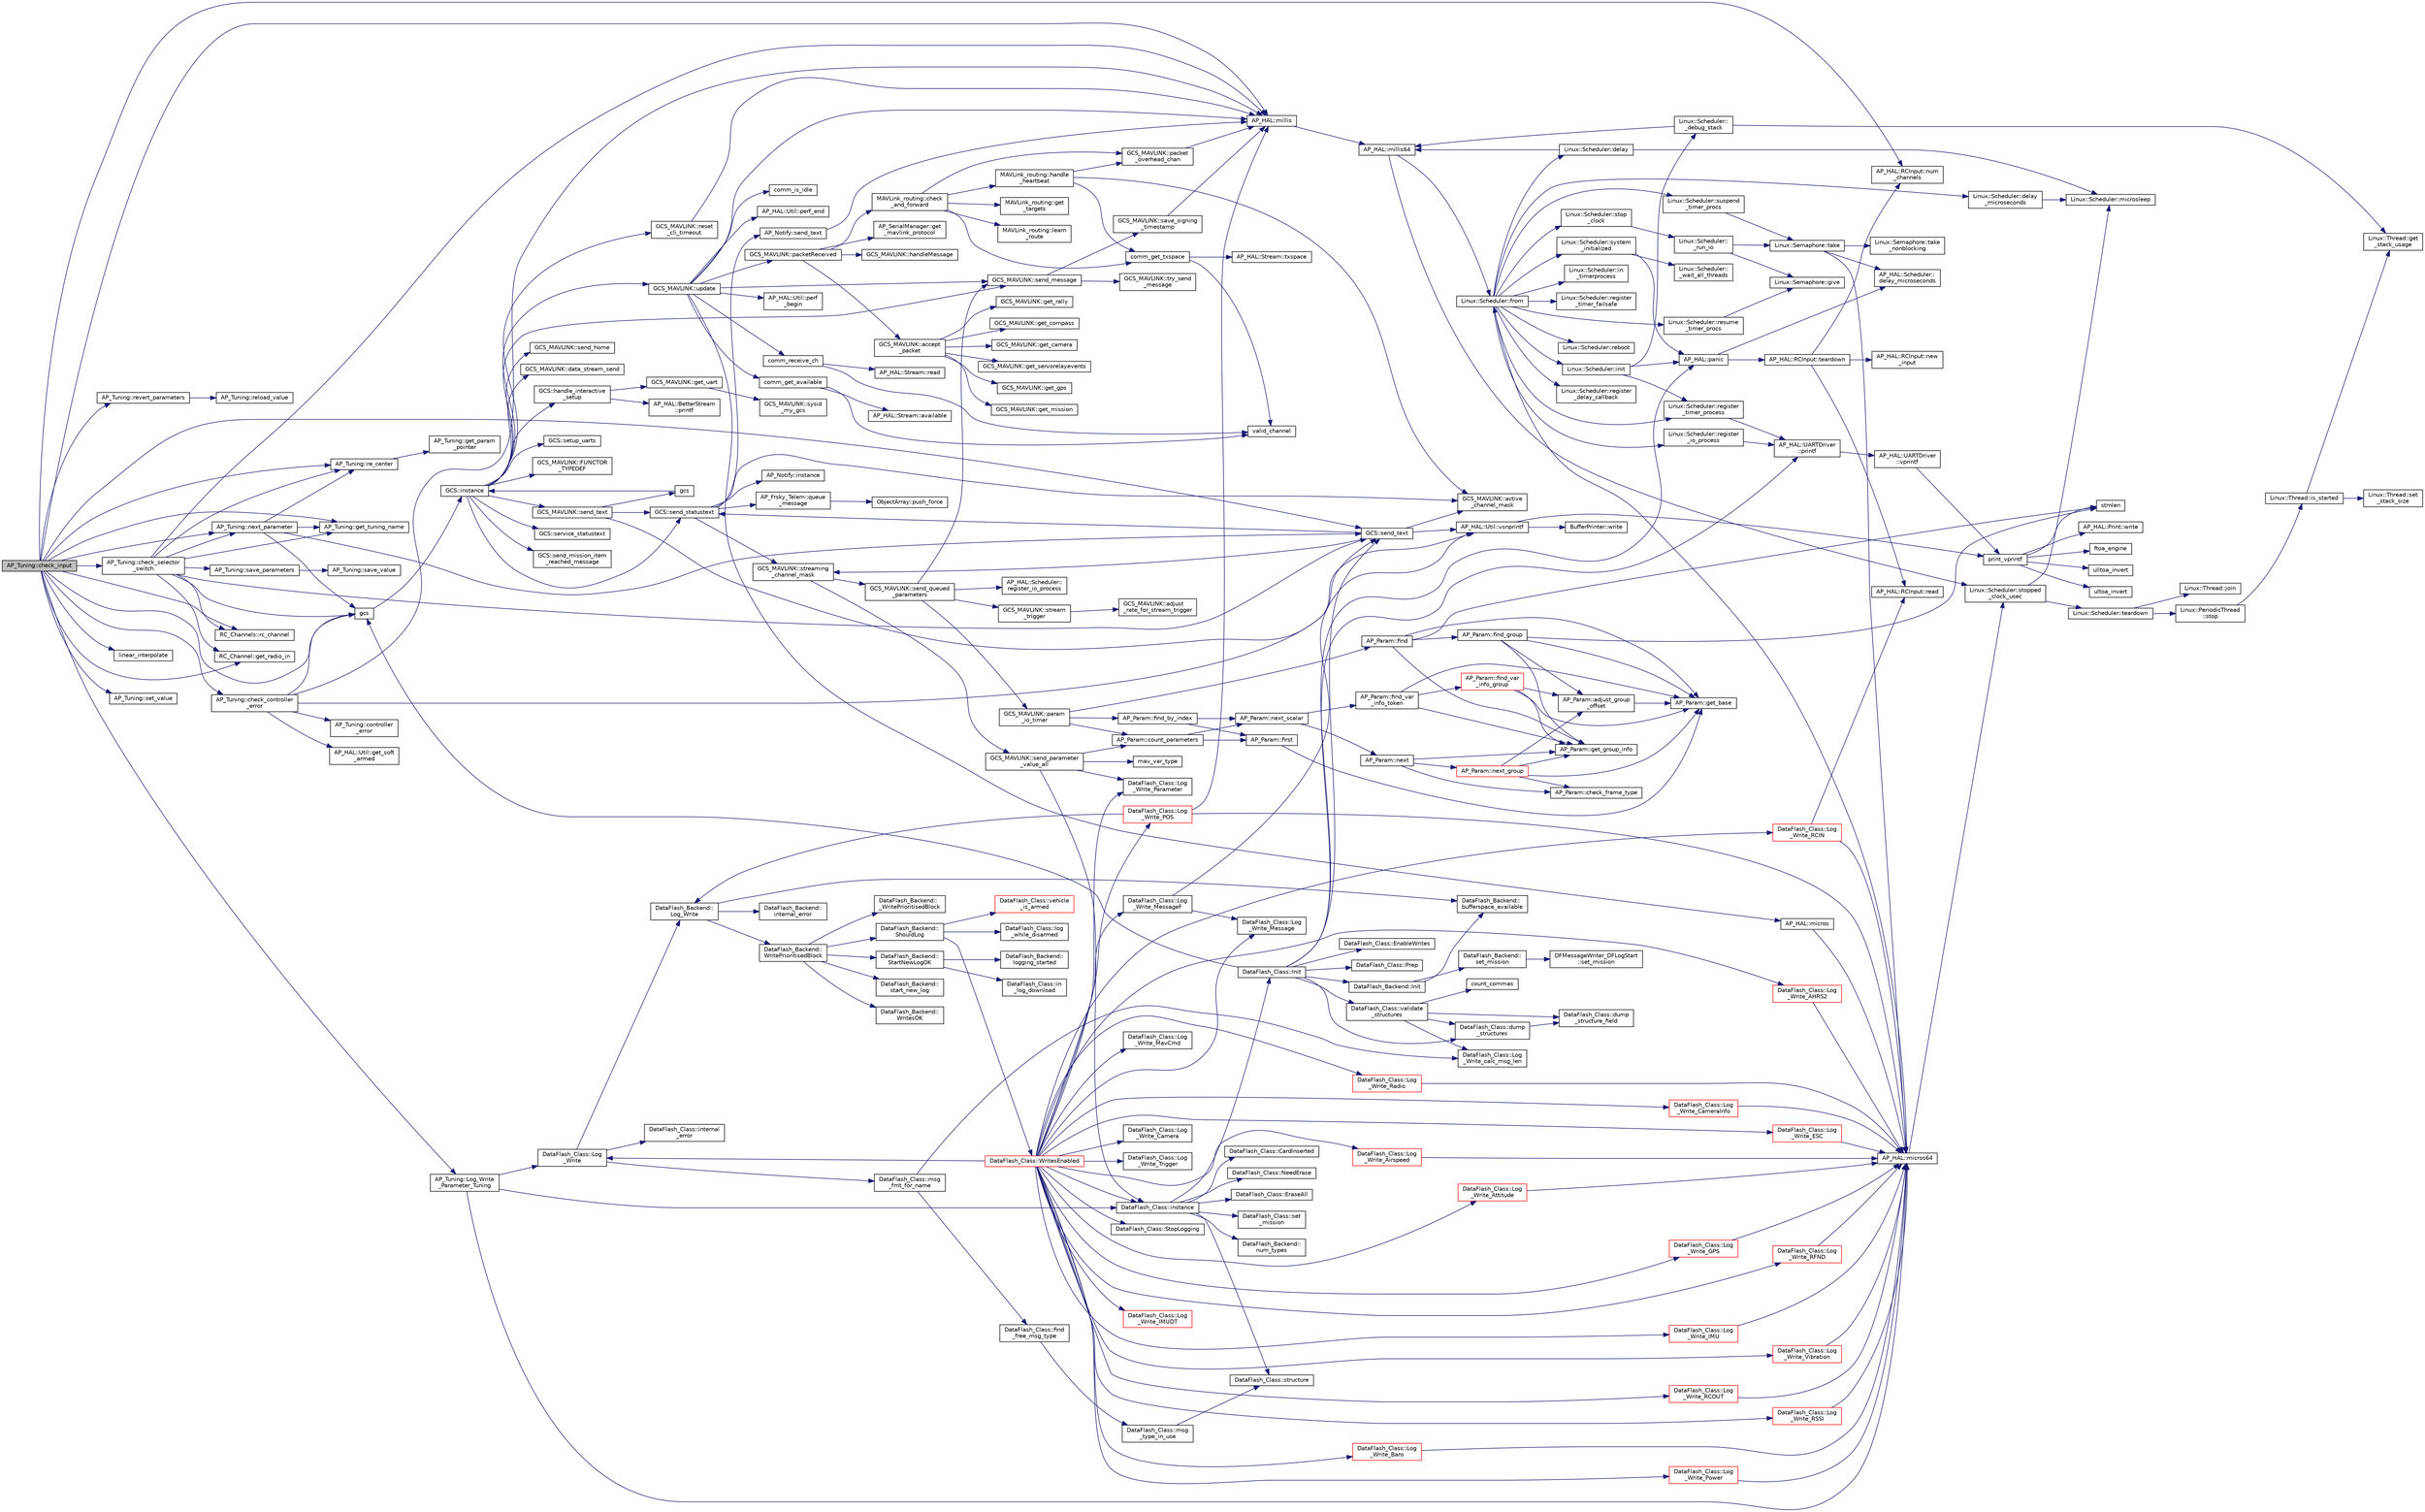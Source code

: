 digraph "AP_Tuning::check_input"
{
 // INTERACTIVE_SVG=YES
  edge [fontname="Helvetica",fontsize="10",labelfontname="Helvetica",labelfontsize="10"];
  node [fontname="Helvetica",fontsize="10",shape=record];
  rankdir="LR";
  Node1 [label="AP_Tuning::check_input",height=0.2,width=0.4,color="black", fillcolor="grey75", style="filled", fontcolor="black"];
  Node1 -> Node2 [color="midnightblue",fontsize="10",style="solid",fontname="Helvetica"];
  Node2 [label="gcs",height=0.2,width=0.4,color="black", fillcolor="white", style="filled",URL="$GCS_8h.html#a1d3cc361b864ddf64a44c12ab3bd044e"];
  Node2 -> Node3 [color="midnightblue",fontsize="10",style="solid",fontname="Helvetica"];
  Node3 [label="GCS::instance",height=0.2,width=0.4,color="black", fillcolor="white", style="filled",URL="$classGCS.html#ae4cc34bdfabd2de4587d3553e6b4582d"];
  Node3 -> Node4 [color="midnightblue",fontsize="10",style="solid",fontname="Helvetica"];
  Node4 [label="GCS_MAVLINK::send_text",height=0.2,width=0.4,color="black", fillcolor="white", style="filled",URL="$structGCS__MAVLINK.html#a4a140f70e82bd456931afdfe045d610b"];
  Node4 -> Node5 [color="midnightblue",fontsize="10",style="solid",fontname="Helvetica"];
  Node5 [label="AP_HAL::Util::vsnprintf",height=0.2,width=0.4,color="black", fillcolor="white", style="filled",URL="$classAP__HAL_1_1Util.html#ac57ef0a9815cd597ad5cab5d6c31c6c8"];
  Node5 -> Node6 [color="midnightblue",fontsize="10",style="solid",fontname="Helvetica"];
  Node6 [label="print_vprintf",height=0.2,width=0.4,color="black", fillcolor="white", style="filled",URL="$print__vprintf_8cpp.html#a1534eaeab54696df96975b56d9f49212"];
  Node6 -> Node7 [color="midnightblue",fontsize="10",style="solid",fontname="Helvetica"];
  Node7 [label="AP_HAL::Print::write",height=0.2,width=0.4,color="black", fillcolor="white", style="filled",URL="$classAP__HAL_1_1Print.html#acc65391952a43334f8f5c9bef341f501"];
  Node6 -> Node8 [color="midnightblue",fontsize="10",style="solid",fontname="Helvetica"];
  Node8 [label="ftoa_engine",height=0.2,width=0.4,color="black", fillcolor="white", style="filled",URL="$ftoa__engine_8cpp.html#a1c28234da8f20b43c85890d4bb452947"];
  Node6 -> Node9 [color="midnightblue",fontsize="10",style="solid",fontname="Helvetica"];
  Node9 [label="strnlen",height=0.2,width=0.4,color="black", fillcolor="white", style="filled",URL="$replace_8cpp.html#a880bcc7b85a09e6254691bebd5344b51"];
  Node6 -> Node10 [color="midnightblue",fontsize="10",style="solid",fontname="Helvetica"];
  Node10 [label="ulltoa_invert",height=0.2,width=0.4,color="black", fillcolor="white", style="filled",URL="$utoa__invert_8cpp.html#a34926f552460b47c414ec4d83b32815c"];
  Node6 -> Node11 [color="midnightblue",fontsize="10",style="solid",fontname="Helvetica"];
  Node11 [label="ultoa_invert",height=0.2,width=0.4,color="black", fillcolor="white", style="filled",URL="$utoa__invert_8cpp.html#a5d99bba8e697c1e11da489d88fca8559"];
  Node5 -> Node12 [color="midnightblue",fontsize="10",style="solid",fontname="Helvetica"];
  Node12 [label="BufferPrinter::write",height=0.2,width=0.4,color="black", fillcolor="white", style="filled",URL="$classBufferPrinter.html#a0b98d7f59a6591097d2011d68359b8a0"];
  Node4 -> Node13 [color="midnightblue",fontsize="10",style="solid",fontname="Helvetica"];
  Node13 [label="gcs",height=0.2,width=0.4,color="black", fillcolor="white", style="filled",URL="$GCS__Common_8cpp.html#a1d3cc361b864ddf64a44c12ab3bd044e"];
  Node13 -> Node3 [color="midnightblue",fontsize="10",style="solid",fontname="Helvetica"];
  Node4 -> Node14 [color="midnightblue",fontsize="10",style="solid",fontname="Helvetica"];
  Node14 [label="GCS::send_statustext",height=0.2,width=0.4,color="black", fillcolor="white", style="filled",URL="$classGCS.html#a313e604179053ea42415b1c9289f13cd"];
  Node14 -> Node15 [color="midnightblue",fontsize="10",style="solid",fontname="Helvetica"];
  Node15 [label="AP_Frsky_Telem::queue\l_message",height=0.2,width=0.4,color="black", fillcolor="white", style="filled",URL="$classAP__Frsky__Telem.html#aef21b9f33af863589feda48a23877380"];
  Node15 -> Node16 [color="midnightblue",fontsize="10",style="solid",fontname="Helvetica"];
  Node16 [label="ObjectArray::push_force",height=0.2,width=0.4,color="black", fillcolor="white", style="filled",URL="$classObjectArray.html#aec1630ad862991767b30ae80a71a26ea"];
  Node14 -> Node17 [color="midnightblue",fontsize="10",style="solid",fontname="Helvetica"];
  Node17 [label="GCS_MAVLINK::active\l_channel_mask",height=0.2,width=0.4,color="black", fillcolor="white", style="filled",URL="$structGCS__MAVLINK.html#acad5b4ab40c7b7486392f07193ce4190"];
  Node14 -> Node18 [color="midnightblue",fontsize="10",style="solid",fontname="Helvetica"];
  Node18 [label="GCS_MAVLINK::streaming\l_channel_mask",height=0.2,width=0.4,color="black", fillcolor="white", style="filled",URL="$structGCS__MAVLINK.html#af948c4a65f98679941885e2c7cc12ac5"];
  Node18 -> Node19 [color="midnightblue",fontsize="10",style="solid",fontname="Helvetica"];
  Node19 [label="GCS_MAVLINK::send_parameter\l_value_all",height=0.2,width=0.4,color="black", fillcolor="white", style="filled",URL="$structGCS__MAVLINK.html#a1b0f7429c8fb152e17cd5fc0ff0d9267"];
  Node19 -> Node20 [color="midnightblue",fontsize="10",style="solid",fontname="Helvetica"];
  Node20 [label="mav_var_type",height=0.2,width=0.4,color="black", fillcolor="white", style="filled",URL="$GCS__MAVLink_8cpp.html#a4952a82a239f8f856c59724eb66847a2"];
  Node19 -> Node21 [color="midnightblue",fontsize="10",style="solid",fontname="Helvetica"];
  Node21 [label="AP_Param::count_parameters",height=0.2,width=0.4,color="black", fillcolor="white", style="filled",URL="$classAP__Param.html#a0819a26c7b80edb7a245036d1303cc75"];
  Node21 -> Node22 [color="midnightblue",fontsize="10",style="solid",fontname="Helvetica"];
  Node22 [label="AP_Param::first",height=0.2,width=0.4,color="black", fillcolor="white", style="filled",URL="$classAP__Param.html#adc0c44f152f0e3cbb12703b2a58d8f6b"];
  Node22 -> Node23 [color="midnightblue",fontsize="10",style="solid",fontname="Helvetica"];
  Node23 [label="AP_Param::get_base",height=0.2,width=0.4,color="black", fillcolor="white", style="filled",URL="$classAP__Param.html#a1dcc7820ea51e29cfb762387a9212818"];
  Node21 -> Node24 [color="midnightblue",fontsize="10",style="solid",fontname="Helvetica"];
  Node24 [label="AP_Param::next_scalar",height=0.2,width=0.4,color="black", fillcolor="white", style="filled",URL="$classAP__Param.html#a8cf8477edefdb6a0b2173d8229894173"];
  Node24 -> Node25 [color="midnightblue",fontsize="10",style="solid",fontname="Helvetica"];
  Node25 [label="AP_Param::next",height=0.2,width=0.4,color="black", fillcolor="white", style="filled",URL="$classAP__Param.html#ae329f47d0829a6ca578562fbec2d7383"];
  Node25 -> Node26 [color="midnightblue",fontsize="10",style="solid",fontname="Helvetica"];
  Node26 [label="AP_Param::check_frame_type",height=0.2,width=0.4,color="black", fillcolor="white", style="filled",URL="$classAP__Param.html#af535cde8cb54b9c361e199b2161980e7"];
  Node25 -> Node27 [color="midnightblue",fontsize="10",style="solid",fontname="Helvetica"];
  Node27 [label="AP_Param::get_group_info",height=0.2,width=0.4,color="black", fillcolor="white", style="filled",URL="$classAP__Param.html#a69baa95e011c7a8c4a29625c558c5501",tooltip="get group_info pointer based on flags "];
  Node25 -> Node28 [color="midnightblue",fontsize="10",style="solid",fontname="Helvetica"];
  Node28 [label="AP_Param::next_group",height=0.2,width=0.4,color="red", fillcolor="white", style="filled",URL="$classAP__Param.html#a17601b9ec7791da2904e07683e059e11"];
  Node28 -> Node26 [color="midnightblue",fontsize="10",style="solid",fontname="Helvetica"];
  Node28 -> Node27 [color="midnightblue",fontsize="10",style="solid",fontname="Helvetica"];
  Node28 -> Node29 [color="midnightblue",fontsize="10",style="solid",fontname="Helvetica"];
  Node29 [label="AP_Param::adjust_group\l_offset",height=0.2,width=0.4,color="black", fillcolor="white", style="filled",URL="$classAP__Param.html#aa8b43d95bca6adbf5497e8102cf73857"];
  Node29 -> Node23 [color="midnightblue",fontsize="10",style="solid",fontname="Helvetica"];
  Node28 -> Node23 [color="midnightblue",fontsize="10",style="solid",fontname="Helvetica"];
  Node24 -> Node30 [color="midnightblue",fontsize="10",style="solid",fontname="Helvetica"];
  Node30 [label="AP_Param::find_var\l_info_token",height=0.2,width=0.4,color="black", fillcolor="white", style="filled",URL="$classAP__Param.html#aa2638d3b9db28506452fc121c7faa7ff"];
  Node30 -> Node23 [color="midnightblue",fontsize="10",style="solid",fontname="Helvetica"];
  Node30 -> Node27 [color="midnightblue",fontsize="10",style="solid",fontname="Helvetica"];
  Node30 -> Node31 [color="midnightblue",fontsize="10",style="solid",fontname="Helvetica"];
  Node31 [label="AP_Param::find_var\l_info_group",height=0.2,width=0.4,color="red", fillcolor="white", style="filled",URL="$classAP__Param.html#a0a5b0b035c7d17569e4a814f20f00985"];
  Node31 -> Node23 [color="midnightblue",fontsize="10",style="solid",fontname="Helvetica"];
  Node31 -> Node27 [color="midnightblue",fontsize="10",style="solid",fontname="Helvetica"];
  Node31 -> Node29 [color="midnightblue",fontsize="10",style="solid",fontname="Helvetica"];
  Node19 -> Node32 [color="midnightblue",fontsize="10",style="solid",fontname="Helvetica"];
  Node32 [label="DataFlash_Class::instance",height=0.2,width=0.4,color="black", fillcolor="white", style="filled",URL="$classDataFlash__Class.html#af898b7f68e05b5d2a6eaf53d2c178983"];
  Node32 -> Node33 [color="midnightblue",fontsize="10",style="solid",fontname="Helvetica"];
  Node33 [label="DataFlash_Class::set\l_mission",height=0.2,width=0.4,color="black", fillcolor="white", style="filled",URL="$classDataFlash__Class.html#a95bf3cac993c1ee326acc6447e99d875"];
  Node32 -> Node34 [color="midnightblue",fontsize="10",style="solid",fontname="Helvetica"];
  Node34 [label="DataFlash_Class::Init",height=0.2,width=0.4,color="black", fillcolor="white", style="filled",URL="$classDataFlash__Class.html#aabebe7ff9db07e2890274fceaa81b063"];
  Node34 -> Node2 [color="midnightblue",fontsize="10",style="solid",fontname="Helvetica"];
  Node34 -> Node35 [color="midnightblue",fontsize="10",style="solid",fontname="Helvetica"];
  Node35 [label="GCS::send_text",height=0.2,width=0.4,color="black", fillcolor="white", style="filled",URL="$classGCS.html#a9866f3484283db744409e40719cef765"];
  Node35 -> Node5 [color="midnightblue",fontsize="10",style="solid",fontname="Helvetica"];
  Node35 -> Node14 [color="midnightblue",fontsize="10",style="solid",fontname="Helvetica"];
  Node35 -> Node17 [color="midnightblue",fontsize="10",style="solid",fontname="Helvetica"];
  Node35 -> Node18 [color="midnightblue",fontsize="10",style="solid",fontname="Helvetica"];
  Node34 -> Node36 [color="midnightblue",fontsize="10",style="solid",fontname="Helvetica"];
  Node36 [label="DataFlash_Class::validate\l_structures",height=0.2,width=0.4,color="black", fillcolor="white", style="filled",URL="$classDataFlash__Class.html#a7193ed9ff821c5c537bc8d68c8b53cbc"];
  Node36 -> Node37 [color="midnightblue",fontsize="10",style="solid",fontname="Helvetica"];
  Node37 [label="count_commas",height=0.2,width=0.4,color="black", fillcolor="white", style="filled",URL="$DataFlash_8cpp.html#a6c29cfdd6f10b5426f57e67da4d1263a",tooltip="return the number of commas present in string "];
  Node36 -> Node38 [color="midnightblue",fontsize="10",style="solid",fontname="Helvetica"];
  Node38 [label="DataFlash_Class::Log\l_Write_calc_msg_len",height=0.2,width=0.4,color="black", fillcolor="white", style="filled",URL="$classDataFlash__Class.html#a474e87959e63149998c6e28e4f723f1b"];
  Node36 -> Node39 [color="midnightblue",fontsize="10",style="solid",fontname="Helvetica"];
  Node39 [label="DataFlash_Class::dump\l_structure_field",height=0.2,width=0.4,color="black", fillcolor="white", style="filled",URL="$classDataFlash__Class.html#a90ed3e76e30196abd83824a4cddb465f",tooltip="pretty-print field information from a log structure "];
  Node36 -> Node40 [color="midnightblue",fontsize="10",style="solid",fontname="Helvetica"];
  Node40 [label="DataFlash_Class::dump\l_structures",height=0.2,width=0.4,color="black", fillcolor="white", style="filled",URL="$classDataFlash__Class.html#a4e8559ffac5b33cfd3e4a39b78d2ff50"];
  Node40 -> Node39 [color="midnightblue",fontsize="10",style="solid",fontname="Helvetica"];
  Node34 -> Node40 [color="midnightblue",fontsize="10",style="solid",fontname="Helvetica"];
  Node34 -> Node41 [color="midnightblue",fontsize="10",style="solid",fontname="Helvetica"];
  Node41 [label="AP_HAL::panic",height=0.2,width=0.4,color="black", fillcolor="white", style="filled",URL="$namespaceAP__HAL.html#a71832f03d849a0c088f04fc98d3c8143"];
  Node41 -> Node42 [color="midnightblue",fontsize="10",style="solid",fontname="Helvetica"];
  Node42 [label="AP_HAL::RCInput::teardown",height=0.2,width=0.4,color="black", fillcolor="white", style="filled",URL="$classAP__HAL_1_1RCInput.html#a2bea13d38f2b9ae8bf5193a3a69f0a31"];
  Node42 -> Node43 [color="midnightblue",fontsize="10",style="solid",fontname="Helvetica"];
  Node43 [label="AP_HAL::RCInput::new\l_input",height=0.2,width=0.4,color="black", fillcolor="white", style="filled",URL="$classAP__HAL_1_1RCInput.html#aee1fade33080edef83dd7db0fad0f7da"];
  Node42 -> Node44 [color="midnightblue",fontsize="10",style="solid",fontname="Helvetica"];
  Node44 [label="AP_HAL::RCInput::num\l_channels",height=0.2,width=0.4,color="black", fillcolor="white", style="filled",URL="$classAP__HAL_1_1RCInput.html#ae55f959c6115c1f41783af3a2b6c4fcd"];
  Node42 -> Node45 [color="midnightblue",fontsize="10",style="solid",fontname="Helvetica"];
  Node45 [label="AP_HAL::RCInput::read",height=0.2,width=0.4,color="black", fillcolor="white", style="filled",URL="$classAP__HAL_1_1RCInput.html#a078fd7e6d2e6a899009ec674a8e03498"];
  Node41 -> Node46 [color="midnightblue",fontsize="10",style="solid",fontname="Helvetica"];
  Node46 [label="AP_HAL::Scheduler::\ldelay_microseconds",height=0.2,width=0.4,color="black", fillcolor="white", style="filled",URL="$classAP__HAL_1_1Scheduler.html#a78c4f1b1f192ac1c99544b6cc8f099b0"];
  Node34 -> Node47 [color="midnightblue",fontsize="10",style="solid",fontname="Helvetica"];
  Node47 [label="AP_HAL::UARTDriver\l::printf",height=0.2,width=0.4,color="black", fillcolor="white", style="filled",URL="$classAP__HAL_1_1UARTDriver.html#a6ceedc792594e59fc7d80b39a435f027"];
  Node47 -> Node48 [color="midnightblue",fontsize="10",style="solid",fontname="Helvetica"];
  Node48 [label="AP_HAL::UARTDriver\l::vprintf",height=0.2,width=0.4,color="black", fillcolor="white", style="filled",URL="$classAP__HAL_1_1UARTDriver.html#aa8abfb6d6641299472c29ac1edde559f"];
  Node48 -> Node6 [color="midnightblue",fontsize="10",style="solid",fontname="Helvetica"];
  Node34 -> Node49 [color="midnightblue",fontsize="10",style="solid",fontname="Helvetica"];
  Node49 [label="DataFlash_Backend::Init",height=0.2,width=0.4,color="black", fillcolor="white", style="filled",URL="$classDataFlash__Backend.html#aff10c329f79c1bdaedbc6fdf4028c2a5"];
  Node49 -> Node50 [color="midnightblue",fontsize="10",style="solid",fontname="Helvetica"];
  Node50 [label="DataFlash_Backend::\lset_mission",height=0.2,width=0.4,color="black", fillcolor="white", style="filled",URL="$classDataFlash__Backend.html#a0d81b33bb8560bac27b7395e58045a76"];
  Node50 -> Node51 [color="midnightblue",fontsize="10",style="solid",fontname="Helvetica"];
  Node51 [label="DFMessageWriter_DFLogStart\l::set_mission",height=0.2,width=0.4,color="black", fillcolor="white", style="filled",URL="$classDFMessageWriter__DFLogStart.html#a8584b1fa0775b7ff593a1760f5461074"];
  Node49 -> Node52 [color="midnightblue",fontsize="10",style="solid",fontname="Helvetica"];
  Node52 [label="DataFlash_Backend::\lbufferspace_available",height=0.2,width=0.4,color="black", fillcolor="white", style="filled",URL="$classDataFlash__Backend.html#a225465cb83db429757bbbf224796ed8f"];
  Node34 -> Node53 [color="midnightblue",fontsize="10",style="solid",fontname="Helvetica"];
  Node53 [label="DataFlash_Class::Prep",height=0.2,width=0.4,color="black", fillcolor="white", style="filled",URL="$classDataFlash__Class.html#a65077b33c55004bee38cd4a6ca6ae489"];
  Node34 -> Node54 [color="midnightblue",fontsize="10",style="solid",fontname="Helvetica"];
  Node54 [label="DataFlash_Class::EnableWrites",height=0.2,width=0.4,color="black", fillcolor="white", style="filled",URL="$classDataFlash__Class.html#ae85a3c49d2883b975376baaab5ab958f"];
  Node32 -> Node55 [color="midnightblue",fontsize="10",style="solid",fontname="Helvetica"];
  Node55 [label="DataFlash_Class::structure",height=0.2,width=0.4,color="black", fillcolor="white", style="filled",URL="$classDataFlash__Class.html#a7ac0e748bbc5c6e72645bb6245257600"];
  Node32 -> Node56 [color="midnightblue",fontsize="10",style="solid",fontname="Helvetica"];
  Node56 [label="DataFlash_Backend::\lnum_types",height=0.2,width=0.4,color="black", fillcolor="white", style="filled",URL="$classDataFlash__Backend.html#a33e7a1703d68bd91ac6782bb10b209f8"];
  Node32 -> Node57 [color="midnightblue",fontsize="10",style="solid",fontname="Helvetica"];
  Node57 [label="DataFlash_Class::CardInserted",height=0.2,width=0.4,color="black", fillcolor="white", style="filled",URL="$classDataFlash__Class.html#a1d18bc15f196f1deb794f9ebd4878da8"];
  Node32 -> Node58 [color="midnightblue",fontsize="10",style="solid",fontname="Helvetica"];
  Node58 [label="DataFlash_Class::NeedErase",height=0.2,width=0.4,color="black", fillcolor="white", style="filled",URL="$classDataFlash__Class.html#a803c6dd673a2eaac58eea2012e57ea17"];
  Node32 -> Node59 [color="midnightblue",fontsize="10",style="solid",fontname="Helvetica"];
  Node59 [label="DataFlash_Class::EraseAll",height=0.2,width=0.4,color="black", fillcolor="white", style="filled",URL="$classDataFlash__Class.html#a53a4a975a3813e9f58ddaaa3b5865a4a"];
  Node19 -> Node60 [color="midnightblue",fontsize="10",style="solid",fontname="Helvetica"];
  Node60 [label="DataFlash_Class::Log\l_Write_Parameter",height=0.2,width=0.4,color="black", fillcolor="white", style="filled",URL="$classDataFlash__Class.html#a488ee9ba241f827fcb979dbccfdab76d"];
  Node18 -> Node61 [color="midnightblue",fontsize="10",style="solid",fontname="Helvetica"];
  Node61 [label="GCS_MAVLINK::send_queued\l_parameters",height=0.2,width=0.4,color="black", fillcolor="white", style="filled",URL="$structGCS__MAVLINK.html#a44943b0751244617b9c32c9f0af6a059"];
  Node61 -> Node62 [color="midnightblue",fontsize="10",style="solid",fontname="Helvetica"];
  Node62 [label="AP_HAL::Scheduler::\lregister_io_process",height=0.2,width=0.4,color="black", fillcolor="white", style="filled",URL="$classAP__HAL_1_1Scheduler.html#a51a2227b617f47e9638d7feb6cfdaba4"];
  Node61 -> Node63 [color="midnightblue",fontsize="10",style="solid",fontname="Helvetica"];
  Node63 [label="GCS_MAVLINK::param\l_io_timer",height=0.2,width=0.4,color="black", fillcolor="white", style="filled",URL="$structGCS__MAVLINK.html#aa618589386d5c8d7fd3ff554a3d91600"];
  Node63 -> Node21 [color="midnightblue",fontsize="10",style="solid",fontname="Helvetica"];
  Node63 -> Node64 [color="midnightblue",fontsize="10",style="solid",fontname="Helvetica"];
  Node64 [label="AP_Param::find_by_index",height=0.2,width=0.4,color="black", fillcolor="white", style="filled",URL="$classAP__Param.html#acab771c52831e63c3985007ff9f59330"];
  Node64 -> Node22 [color="midnightblue",fontsize="10",style="solid",fontname="Helvetica"];
  Node64 -> Node24 [color="midnightblue",fontsize="10",style="solid",fontname="Helvetica"];
  Node63 -> Node65 [color="midnightblue",fontsize="10",style="solid",fontname="Helvetica"];
  Node65 [label="AP_Param::find",height=0.2,width=0.4,color="black", fillcolor="white", style="filled",URL="$classAP__Param.html#a3e646a4ec73842265e47d9ccfe0ced9d"];
  Node65 -> Node9 [color="midnightblue",fontsize="10",style="solid",fontname="Helvetica"];
  Node65 -> Node27 [color="midnightblue",fontsize="10",style="solid",fontname="Helvetica"];
  Node65 -> Node66 [color="midnightblue",fontsize="10",style="solid",fontname="Helvetica"];
  Node66 [label="AP_Param::find_group",height=0.2,width=0.4,color="black", fillcolor="white", style="filled",URL="$classAP__Param.html#a6d02e2c94f578782f8f68ef0fec7a43d"];
  Node66 -> Node27 [color="midnightblue",fontsize="10",style="solid",fontname="Helvetica"];
  Node66 -> Node29 [color="midnightblue",fontsize="10",style="solid",fontname="Helvetica"];
  Node66 -> Node23 [color="midnightblue",fontsize="10",style="solid",fontname="Helvetica"];
  Node66 -> Node9 [color="midnightblue",fontsize="10",style="solid",fontname="Helvetica"];
  Node65 -> Node23 [color="midnightblue",fontsize="10",style="solid",fontname="Helvetica"];
  Node61 -> Node67 [color="midnightblue",fontsize="10",style="solid",fontname="Helvetica"];
  Node67 [label="GCS_MAVLINK::stream\l_trigger",height=0.2,width=0.4,color="black", fillcolor="white", style="filled",URL="$structGCS__MAVLINK.html#a651481da1e7defa4b9e88ad4a188421e"];
  Node67 -> Node68 [color="midnightblue",fontsize="10",style="solid",fontname="Helvetica"];
  Node68 [label="GCS_MAVLINK::adjust\l_rate_for_stream_trigger",height=0.2,width=0.4,color="black", fillcolor="white", style="filled",URL="$structGCS__MAVLINK.html#a5ac060854c41f1df8f2435168b89746e"];
  Node61 -> Node69 [color="midnightblue",fontsize="10",style="solid",fontname="Helvetica"];
  Node69 [label="GCS_MAVLINK::send_message",height=0.2,width=0.4,color="black", fillcolor="white", style="filled",URL="$structGCS__MAVLINK.html#a4902306dab46ff02b2296f99eb1f1c9c"];
  Node69 -> Node70 [color="midnightblue",fontsize="10",style="solid",fontname="Helvetica"];
  Node70 [label="GCS_MAVLINK::save_signing\l_timestamp",height=0.2,width=0.4,color="black", fillcolor="white", style="filled",URL="$structGCS__MAVLINK.html#a557b471724d4f126458757e0c4f54e78"];
  Node70 -> Node71 [color="midnightblue",fontsize="10",style="solid",fontname="Helvetica"];
  Node71 [label="AP_HAL::millis",height=0.2,width=0.4,color="black", fillcolor="white", style="filled",URL="$namespaceAP__HAL.html#a77dffbb18891996280308e21316ec186"];
  Node71 -> Node72 [color="midnightblue",fontsize="10",style="solid",fontname="Helvetica"];
  Node72 [label="AP_HAL::millis64",height=0.2,width=0.4,color="black", fillcolor="white", style="filled",URL="$namespaceAP__HAL.html#a59336c5fceaf28a76d1df1581a87a25d"];
  Node72 -> Node73 [color="midnightblue",fontsize="10",style="solid",fontname="Helvetica"];
  Node73 [label="Linux::Scheduler::from",height=0.2,width=0.4,color="black", fillcolor="white", style="filled",URL="$classLinux_1_1Scheduler.html#a53ecaae0fdc72f85bd57c4b0cff93653"];
  Node73 -> Node74 [color="midnightblue",fontsize="10",style="solid",fontname="Helvetica"];
  Node74 [label="Linux::Scheduler::init",height=0.2,width=0.4,color="black", fillcolor="white", style="filled",URL="$classLinux_1_1Scheduler.html#a3d77c332e051c28c83fb07757e7100bd"];
  Node74 -> Node41 [color="midnightblue",fontsize="10",style="solid",fontname="Helvetica"];
  Node74 -> Node75 [color="midnightblue",fontsize="10",style="solid",fontname="Helvetica"];
  Node75 [label="Linux::Scheduler::register\l_timer_process",height=0.2,width=0.4,color="black", fillcolor="white", style="filled",URL="$classLinux_1_1Scheduler.html#a02a34a123dfebaf360f7010745e1e646"];
  Node75 -> Node47 [color="midnightblue",fontsize="10",style="solid",fontname="Helvetica"];
  Node74 -> Node76 [color="midnightblue",fontsize="10",style="solid",fontname="Helvetica"];
  Node76 [label="Linux::Scheduler::\l_debug_stack",height=0.2,width=0.4,color="black", fillcolor="white", style="filled",URL="$classLinux_1_1Scheduler.html#a163eb7b285c95b1b1d036fc61d723910"];
  Node76 -> Node72 [color="midnightblue",fontsize="10",style="solid",fontname="Helvetica"];
  Node76 -> Node77 [color="midnightblue",fontsize="10",style="solid",fontname="Helvetica"];
  Node77 [label="Linux::Thread::get\l_stack_usage",height=0.2,width=0.4,color="black", fillcolor="white", style="filled",URL="$classLinux_1_1Thread.html#a6884970a0811ae21953c57fb98aa6e96"];
  Node73 -> Node78 [color="midnightblue",fontsize="10",style="solid",fontname="Helvetica"];
  Node78 [label="Linux::Scheduler::delay",height=0.2,width=0.4,color="black", fillcolor="white", style="filled",URL="$classLinux_1_1Scheduler.html#a14f3239ecbb9889823b20dc9de655c2f"];
  Node78 -> Node72 [color="midnightblue",fontsize="10",style="solid",fontname="Helvetica"];
  Node78 -> Node79 [color="midnightblue",fontsize="10",style="solid",fontname="Helvetica"];
  Node79 [label="Linux::Scheduler::microsleep",height=0.2,width=0.4,color="black", fillcolor="white", style="filled",URL="$classLinux_1_1Scheduler.html#a647872aff158b510c56862f51f951538"];
  Node73 -> Node80 [color="midnightblue",fontsize="10",style="solid",fontname="Helvetica"];
  Node80 [label="Linux::Scheduler::delay\l_microseconds",height=0.2,width=0.4,color="black", fillcolor="white", style="filled",URL="$classLinux_1_1Scheduler.html#a4cffd5bcba0175bf49c7aa75ff3bf09a"];
  Node80 -> Node79 [color="midnightblue",fontsize="10",style="solid",fontname="Helvetica"];
  Node73 -> Node81 [color="midnightblue",fontsize="10",style="solid",fontname="Helvetica"];
  Node81 [label="Linux::Scheduler::register\l_delay_callback",height=0.2,width=0.4,color="black", fillcolor="white", style="filled",URL="$classLinux_1_1Scheduler.html#a5cb50b637d5fd3e5f9220bc23db0fb3f"];
  Node73 -> Node75 [color="midnightblue",fontsize="10",style="solid",fontname="Helvetica"];
  Node73 -> Node82 [color="midnightblue",fontsize="10",style="solid",fontname="Helvetica"];
  Node82 [label="Linux::Scheduler::register\l_io_process",height=0.2,width=0.4,color="black", fillcolor="white", style="filled",URL="$classLinux_1_1Scheduler.html#aa2be97cb8686d72cc322fb38f69a940c"];
  Node82 -> Node47 [color="midnightblue",fontsize="10",style="solid",fontname="Helvetica"];
  Node73 -> Node83 [color="midnightblue",fontsize="10",style="solid",fontname="Helvetica"];
  Node83 [label="Linux::Scheduler::suspend\l_timer_procs",height=0.2,width=0.4,color="black", fillcolor="white", style="filled",URL="$classLinux_1_1Scheduler.html#abba967d02c28cb0b16a7cebbff9bc6d6"];
  Node83 -> Node84 [color="midnightblue",fontsize="10",style="solid",fontname="Helvetica"];
  Node84 [label="Linux::Semaphore::take",height=0.2,width=0.4,color="black", fillcolor="white", style="filled",URL="$classLinux_1_1Semaphore.html#afc4c8706abb7e68aa4001ea372dc614e"];
  Node84 -> Node85 [color="midnightblue",fontsize="10",style="solid",fontname="Helvetica"];
  Node85 [label="Linux::Semaphore::take\l_nonblocking",height=0.2,width=0.4,color="black", fillcolor="white", style="filled",URL="$classLinux_1_1Semaphore.html#a561b4f40f3a76335f1a686c2aed526f9"];
  Node84 -> Node86 [color="midnightblue",fontsize="10",style="solid",fontname="Helvetica"];
  Node86 [label="AP_HAL::micros64",height=0.2,width=0.4,color="black", fillcolor="white", style="filled",URL="$namespaceAP__HAL.html#a7aa0ce7625c9680e30ff4a99940907a5"];
  Node86 -> Node73 [color="midnightblue",fontsize="10",style="solid",fontname="Helvetica"];
  Node86 -> Node87 [color="midnightblue",fontsize="10",style="solid",fontname="Helvetica"];
  Node87 [label="Linux::Scheduler::stopped\l_clock_usec",height=0.2,width=0.4,color="black", fillcolor="white", style="filled",URL="$classLinux_1_1Scheduler.html#a682b4c34f330f66db5ab4aa5d96e13f9"];
  Node87 -> Node79 [color="midnightblue",fontsize="10",style="solid",fontname="Helvetica"];
  Node87 -> Node88 [color="midnightblue",fontsize="10",style="solid",fontname="Helvetica"];
  Node88 [label="Linux::Scheduler::teardown",height=0.2,width=0.4,color="black", fillcolor="white", style="filled",URL="$classLinux_1_1Scheduler.html#ab373a83d818679432520ea881044b2a7"];
  Node88 -> Node89 [color="midnightblue",fontsize="10",style="solid",fontname="Helvetica"];
  Node89 [label="Linux::PeriodicThread\l::stop",height=0.2,width=0.4,color="black", fillcolor="white", style="filled",URL="$classLinux_1_1PeriodicThread.html#a136aaf6e713f63b246fc4a2905e6e9a1"];
  Node89 -> Node90 [color="midnightblue",fontsize="10",style="solid",fontname="Helvetica"];
  Node90 [label="Linux::Thread::is_started",height=0.2,width=0.4,color="black", fillcolor="white", style="filled",URL="$classLinux_1_1Thread.html#a240d7b48a9a8eb43638f67295a1819e5"];
  Node90 -> Node77 [color="midnightblue",fontsize="10",style="solid",fontname="Helvetica"];
  Node90 -> Node91 [color="midnightblue",fontsize="10",style="solid",fontname="Helvetica"];
  Node91 [label="Linux::Thread::set\l_stack_size",height=0.2,width=0.4,color="black", fillcolor="white", style="filled",URL="$classLinux_1_1Thread.html#a8d3282b714faaf68eae534e9276419f0"];
  Node88 -> Node92 [color="midnightblue",fontsize="10",style="solid",fontname="Helvetica"];
  Node92 [label="Linux::Thread::join",height=0.2,width=0.4,color="black", fillcolor="white", style="filled",URL="$classLinux_1_1Thread.html#a32b7d184279634922e2f3b23b584fbcd"];
  Node84 -> Node46 [color="midnightblue",fontsize="10",style="solid",fontname="Helvetica"];
  Node73 -> Node93 [color="midnightblue",fontsize="10",style="solid",fontname="Helvetica"];
  Node93 [label="Linux::Scheduler::resume\l_timer_procs",height=0.2,width=0.4,color="black", fillcolor="white", style="filled",URL="$classLinux_1_1Scheduler.html#aee4e701b92cb4721c4de1bfcdcded70c"];
  Node93 -> Node94 [color="midnightblue",fontsize="10",style="solid",fontname="Helvetica"];
  Node94 [label="Linux::Semaphore::give",height=0.2,width=0.4,color="black", fillcolor="white", style="filled",URL="$classLinux_1_1Semaphore.html#a216f91636f64b57b59d43ef64af91624"];
  Node73 -> Node95 [color="midnightblue",fontsize="10",style="solid",fontname="Helvetica"];
  Node95 [label="Linux::Scheduler::in\l_timerprocess",height=0.2,width=0.4,color="black", fillcolor="white", style="filled",URL="$classLinux_1_1Scheduler.html#af23753e7c6bfa97553db215a64235455"];
  Node73 -> Node96 [color="midnightblue",fontsize="10",style="solid",fontname="Helvetica"];
  Node96 [label="Linux::Scheduler::register\l_timer_failsafe",height=0.2,width=0.4,color="black", fillcolor="white", style="filled",URL="$classLinux_1_1Scheduler.html#ac193459e3575c7a0588fdc72250c2044"];
  Node73 -> Node97 [color="midnightblue",fontsize="10",style="solid",fontname="Helvetica"];
  Node97 [label="Linux::Scheduler::system\l_initialized",height=0.2,width=0.4,color="black", fillcolor="white", style="filled",URL="$classLinux_1_1Scheduler.html#ad6070a7ee637adf5101b1e6b6efbf8f6"];
  Node97 -> Node41 [color="midnightblue",fontsize="10",style="solid",fontname="Helvetica"];
  Node97 -> Node98 [color="midnightblue",fontsize="10",style="solid",fontname="Helvetica"];
  Node98 [label="Linux::Scheduler::\l_wait_all_threads",height=0.2,width=0.4,color="black", fillcolor="white", style="filled",URL="$classLinux_1_1Scheduler.html#ac52c8da3f1f4fd79c50bd64379daf399"];
  Node73 -> Node99 [color="midnightblue",fontsize="10",style="solid",fontname="Helvetica"];
  Node99 [label="Linux::Scheduler::reboot",height=0.2,width=0.4,color="black", fillcolor="white", style="filled",URL="$classLinux_1_1Scheduler.html#ae72cfa66c849ffd882ef518c35c71e69"];
  Node73 -> Node100 [color="midnightblue",fontsize="10",style="solid",fontname="Helvetica"];
  Node100 [label="Linux::Scheduler::stop\l_clock",height=0.2,width=0.4,color="black", fillcolor="white", style="filled",URL="$classLinux_1_1Scheduler.html#a392aebafcdfe9a812e4db4b7a9dcce9c"];
  Node100 -> Node101 [color="midnightblue",fontsize="10",style="solid",fontname="Helvetica"];
  Node101 [label="Linux::Scheduler::\l_run_io",height=0.2,width=0.4,color="black", fillcolor="white", style="filled",URL="$classLinux_1_1Scheduler.html#a70b024d7d0886bf47b46cc3ee310d638"];
  Node101 -> Node84 [color="midnightblue",fontsize="10",style="solid",fontname="Helvetica"];
  Node101 -> Node94 [color="midnightblue",fontsize="10",style="solid",fontname="Helvetica"];
  Node72 -> Node87 [color="midnightblue",fontsize="10",style="solid",fontname="Helvetica"];
  Node69 -> Node102 [color="midnightblue",fontsize="10",style="solid",fontname="Helvetica"];
  Node102 [label="GCS_MAVLINK::try_send\l_message",height=0.2,width=0.4,color="black", fillcolor="white", style="filled",URL="$structGCS__MAVLINK.html#a0870d4c6246a091f33aec4d5293b38b0"];
  Node14 -> Node103 [color="midnightblue",fontsize="10",style="solid",fontname="Helvetica"];
  Node103 [label="AP_Notify::instance",height=0.2,width=0.4,color="black", fillcolor="white", style="filled",URL="$classAP__Notify.html#ac913e4fc6f8fa6a1e0a9b92b93fe7ab1"];
  Node14 -> Node104 [color="midnightblue",fontsize="10",style="solid",fontname="Helvetica"];
  Node104 [label="AP_Notify::send_text",height=0.2,width=0.4,color="black", fillcolor="white", style="filled",URL="$classAP__Notify.html#a0f38b9b4be211e200675dd048c81f500"];
  Node104 -> Node71 [color="midnightblue",fontsize="10",style="solid",fontname="Helvetica"];
  Node3 -> Node14 [color="midnightblue",fontsize="10",style="solid",fontname="Helvetica"];
  Node3 -> Node105 [color="midnightblue",fontsize="10",style="solid",fontname="Helvetica"];
  Node105 [label="GCS::service_statustext",height=0.2,width=0.4,color="black", fillcolor="white", style="filled",URL="$classGCS.html#a824e538eff6cbf7c9074840600fbf6ff"];
  Node3 -> Node106 [color="midnightblue",fontsize="10",style="solid",fontname="Helvetica"];
  Node106 [label="GCS_MAVLINK::reset\l_cli_timeout",height=0.2,width=0.4,color="black", fillcolor="white", style="filled",URL="$structGCS__MAVLINK.html#af5e92e687223f8a102363b90f325e612"];
  Node106 -> Node71 [color="midnightblue",fontsize="10",style="solid",fontname="Helvetica"];
  Node3 -> Node69 [color="midnightblue",fontsize="10",style="solid",fontname="Helvetica"];
  Node3 -> Node107 [color="midnightblue",fontsize="10",style="solid",fontname="Helvetica"];
  Node107 [label="GCS::send_mission_item\l_reached_message",height=0.2,width=0.4,color="black", fillcolor="white", style="filled",URL="$classGCS.html#ade82ad44b8dcea3f95ab08f4f8b59924"];
  Node3 -> Node108 [color="midnightblue",fontsize="10",style="solid",fontname="Helvetica"];
  Node108 [label="GCS_MAVLINK::send_home",height=0.2,width=0.4,color="black", fillcolor="white", style="filled",URL="$structGCS__MAVLINK.html#af4ede1a2a780e0e80dcfffab99593ab9"];
  Node3 -> Node109 [color="midnightblue",fontsize="10",style="solid",fontname="Helvetica"];
  Node109 [label="GCS_MAVLINK::data_stream_send",height=0.2,width=0.4,color="black", fillcolor="white", style="filled",URL="$structGCS__MAVLINK.html#a3b3d0c4e02d521c0fe0b2b923a57e58c"];
  Node3 -> Node110 [color="midnightblue",fontsize="10",style="solid",fontname="Helvetica"];
  Node110 [label="GCS_MAVLINK::update",height=0.2,width=0.4,color="black", fillcolor="white", style="filled",URL="$structGCS__MAVLINK.html#aafd0957768c4f81022b1f173c561b42d"];
  Node110 -> Node111 [color="midnightblue",fontsize="10",style="solid",fontname="Helvetica"];
  Node111 [label="AP_HAL::micros",height=0.2,width=0.4,color="black", fillcolor="white", style="filled",URL="$namespaceAP__HAL.html#a8293355e35887733b1fd151aef08a787"];
  Node111 -> Node86 [color="midnightblue",fontsize="10",style="solid",fontname="Helvetica"];
  Node110 -> Node112 [color="midnightblue",fontsize="10",style="solid",fontname="Helvetica"];
  Node112 [label="AP_HAL::Util::perf\l_begin",height=0.2,width=0.4,color="black", fillcolor="white", style="filled",URL="$classAP__HAL_1_1Util.html#a8ee016bee7e471240be5a2c648015a1d"];
  Node110 -> Node113 [color="midnightblue",fontsize="10",style="solid",fontname="Helvetica"];
  Node113 [label="comm_get_available",height=0.2,width=0.4,color="black", fillcolor="white", style="filled",URL="$GCS__MAVLink_8cpp.html#a2817de906dc695cf406a4a43be1bc724"];
  Node113 -> Node114 [color="midnightblue",fontsize="10",style="solid",fontname="Helvetica"];
  Node114 [label="valid_channel",height=0.2,width=0.4,color="black", fillcolor="white", style="filled",URL="$GCS__MAVLink_8h.html#a17ee8d1ce05b7d160ccc6a78b92b774f"];
  Node113 -> Node115 [color="midnightblue",fontsize="10",style="solid",fontname="Helvetica"];
  Node115 [label="AP_HAL::Stream::available",height=0.2,width=0.4,color="black", fillcolor="white", style="filled",URL="$classAP__HAL_1_1Stream.html#ae6aa935b5bbd553a2654bfec4e14961e"];
  Node110 -> Node116 [color="midnightblue",fontsize="10",style="solid",fontname="Helvetica"];
  Node116 [label="comm_receive_ch",height=0.2,width=0.4,color="black", fillcolor="white", style="filled",URL="$GCS__MAVLink_8cpp.html#a34488d8c3ec2e467fd083707754001d3"];
  Node116 -> Node114 [color="midnightblue",fontsize="10",style="solid",fontname="Helvetica"];
  Node116 -> Node117 [color="midnightblue",fontsize="10",style="solid",fontname="Helvetica"];
  Node117 [label="AP_HAL::Stream::read",height=0.2,width=0.4,color="black", fillcolor="white", style="filled",URL="$classAP__HAL_1_1Stream.html#ae42ff362cc2a7e527c22f92a3740c2ac"];
  Node110 -> Node71 [color="midnightblue",fontsize="10",style="solid",fontname="Helvetica"];
  Node110 -> Node118 [color="midnightblue",fontsize="10",style="solid",fontname="Helvetica"];
  Node118 [label="comm_is_idle",height=0.2,width=0.4,color="black", fillcolor="white", style="filled",URL="$GCS__MAVLink_8cpp.html#aa3c44672adc3c408bd488d804acc94c2"];
  Node110 -> Node119 [color="midnightblue",fontsize="10",style="solid",fontname="Helvetica"];
  Node119 [label="GCS_MAVLINK::packetReceived",height=0.2,width=0.4,color="black", fillcolor="white", style="filled",URL="$structGCS__MAVLINK.html#aabf8eb6ddc5987a67d80ba3100531b25"];
  Node119 -> Node120 [color="midnightblue",fontsize="10",style="solid",fontname="Helvetica"];
  Node120 [label="AP_SerialManager::get\l_mavlink_protocol",height=0.2,width=0.4,color="black", fillcolor="white", style="filled",URL="$classAP__SerialManager.html#a775af9154a163d0c46cc74b13ee66844"];
  Node119 -> Node121 [color="midnightblue",fontsize="10",style="solid",fontname="Helvetica"];
  Node121 [label="MAVLink_routing::check\l_and_forward",height=0.2,width=0.4,color="black", fillcolor="white", style="filled",URL="$classMAVLink__routing.html#a474038c8ab695c57e23fb6fec4664947"];
  Node121 -> Node122 [color="midnightblue",fontsize="10",style="solid",fontname="Helvetica"];
  Node122 [label="MAVLink_routing::learn\l_route",height=0.2,width=0.4,color="black", fillcolor="white", style="filled",URL="$classMAVLink__routing.html#ae9e148bcc32752ecc2ba506d7f10e29e"];
  Node121 -> Node123 [color="midnightblue",fontsize="10",style="solid",fontname="Helvetica"];
  Node123 [label="MAVLink_routing::handle\l_heartbeat",height=0.2,width=0.4,color="black", fillcolor="white", style="filled",URL="$classMAVLink__routing.html#ae80b2a0d4f442fe80a7d0097da164b7e"];
  Node123 -> Node17 [color="midnightblue",fontsize="10",style="solid",fontname="Helvetica"];
  Node123 -> Node124 [color="midnightblue",fontsize="10",style="solid",fontname="Helvetica"];
  Node124 [label="comm_get_txspace",height=0.2,width=0.4,color="black", fillcolor="white", style="filled",URL="$GCS__MAVLink_8cpp.html#a2a0fd455fd37f642e9eb67373a14b7d9"];
  Node124 -> Node114 [color="midnightblue",fontsize="10",style="solid",fontname="Helvetica"];
  Node124 -> Node125 [color="midnightblue",fontsize="10",style="solid",fontname="Helvetica"];
  Node125 [label="AP_HAL::Stream::txspace",height=0.2,width=0.4,color="black", fillcolor="white", style="filled",URL="$classAP__HAL_1_1Stream.html#a1768308e013072eb91ecf0ccdc171da6"];
  Node123 -> Node126 [color="midnightblue",fontsize="10",style="solid",fontname="Helvetica"];
  Node126 [label="GCS_MAVLINK::packet\l_overhead_chan",height=0.2,width=0.4,color="black", fillcolor="white", style="filled",URL="$structGCS__MAVLINK.html#a4f0bacad6b801524e0a56fdfca58619d"];
  Node126 -> Node71 [color="midnightblue",fontsize="10",style="solid",fontname="Helvetica"];
  Node121 -> Node127 [color="midnightblue",fontsize="10",style="solid",fontname="Helvetica"];
  Node127 [label="MAVLink_routing::get\l_targets",height=0.2,width=0.4,color="black", fillcolor="white", style="filled",URL="$classMAVLink__routing.html#afca07626745616e05d03caf5a0601c2f"];
  Node121 -> Node124 [color="midnightblue",fontsize="10",style="solid",fontname="Helvetica"];
  Node121 -> Node126 [color="midnightblue",fontsize="10",style="solid",fontname="Helvetica"];
  Node119 -> Node128 [color="midnightblue",fontsize="10",style="solid",fontname="Helvetica"];
  Node128 [label="GCS_MAVLINK::accept\l_packet",height=0.2,width=0.4,color="black", fillcolor="white", style="filled",URL="$structGCS__MAVLINK.html#a27b88d50d3cbc5fec10b1e756eed45ae"];
  Node128 -> Node129 [color="midnightblue",fontsize="10",style="solid",fontname="Helvetica"];
  Node129 [label="GCS_MAVLINK::get_mission",height=0.2,width=0.4,color="black", fillcolor="white", style="filled",URL="$structGCS__MAVLINK.html#ad7487cbba50869a0a49a1c69a25e7310"];
  Node128 -> Node130 [color="midnightblue",fontsize="10",style="solid",fontname="Helvetica"];
  Node130 [label="GCS_MAVLINK::get_rally",height=0.2,width=0.4,color="black", fillcolor="white", style="filled",URL="$structGCS__MAVLINK.html#a424ee73852d35fee8268aea8747e4ae5"];
  Node128 -> Node131 [color="midnightblue",fontsize="10",style="solid",fontname="Helvetica"];
  Node131 [label="GCS_MAVLINK::get_compass",height=0.2,width=0.4,color="black", fillcolor="white", style="filled",URL="$structGCS__MAVLINK.html#a9e9f1d93cd7f5602679c762e4f264cff"];
  Node128 -> Node132 [color="midnightblue",fontsize="10",style="solid",fontname="Helvetica"];
  Node132 [label="GCS_MAVLINK::get_camera",height=0.2,width=0.4,color="black", fillcolor="white", style="filled",URL="$structGCS__MAVLINK.html#a7db5f91fe347a82ac85874bb889d2ccf"];
  Node128 -> Node133 [color="midnightblue",fontsize="10",style="solid",fontname="Helvetica"];
  Node133 [label="GCS_MAVLINK::get_servorelayevents",height=0.2,width=0.4,color="black", fillcolor="white", style="filled",URL="$structGCS__MAVLINK.html#aa4bc3b36e319893e96913b8e3afc80bb"];
  Node128 -> Node134 [color="midnightblue",fontsize="10",style="solid",fontname="Helvetica"];
  Node134 [label="GCS_MAVLINK::get_gps",height=0.2,width=0.4,color="black", fillcolor="white", style="filled",URL="$structGCS__MAVLINK.html#a1533fe8d6e2c89b68529f330e8653c39"];
  Node119 -> Node135 [color="midnightblue",fontsize="10",style="solid",fontname="Helvetica"];
  Node135 [label="GCS_MAVLINK::handleMessage",height=0.2,width=0.4,color="black", fillcolor="white", style="filled",URL="$structGCS__MAVLINK.html#a870f84d9aa1c445b2b0d4d7101b836e1"];
  Node110 -> Node136 [color="midnightblue",fontsize="10",style="solid",fontname="Helvetica"];
  Node136 [label="AP_HAL::Util::perf_end",height=0.2,width=0.4,color="black", fillcolor="white", style="filled",URL="$classAP__HAL_1_1Util.html#a831bf144a4d14d413bd1c98b96dc35cb"];
  Node110 -> Node69 [color="midnightblue",fontsize="10",style="solid",fontname="Helvetica"];
  Node3 -> Node137 [color="midnightblue",fontsize="10",style="solid",fontname="Helvetica"];
  Node137 [label="GCS::setup_uarts",height=0.2,width=0.4,color="black", fillcolor="white", style="filled",URL="$classGCS.html#ae4694e5ac566d470b25cb5eec2448981"];
  Node3 -> Node138 [color="midnightblue",fontsize="10",style="solid",fontname="Helvetica"];
  Node138 [label="GCS::handle_interactive\l_setup",height=0.2,width=0.4,color="black", fillcolor="white", style="filled",URL="$classGCS.html#a10621c01360582b25164e95accc28958"];
  Node138 -> Node139 [color="midnightblue",fontsize="10",style="solid",fontname="Helvetica"];
  Node139 [label="AP_HAL::BetterStream\l::printf",height=0.2,width=0.4,color="black", fillcolor="white", style="filled",URL="$classAP__HAL_1_1BetterStream.html#a1042d8b81aea5fb096d1b7431d7a9484"];
  Node138 -> Node140 [color="midnightblue",fontsize="10",style="solid",fontname="Helvetica"];
  Node140 [label="GCS_MAVLINK::get_uart",height=0.2,width=0.4,color="black", fillcolor="white", style="filled",URL="$structGCS__MAVLINK.html#a3f9b42c24244e69cae430155c4fe1255"];
  Node140 -> Node141 [color="midnightblue",fontsize="10",style="solid",fontname="Helvetica"];
  Node141 [label="GCS_MAVLINK::sysid\l_my_gcs",height=0.2,width=0.4,color="black", fillcolor="white", style="filled",URL="$structGCS__MAVLINK.html#a5ad53d67eacf2e9ed33533b7874f34b7"];
  Node3 -> Node142 [color="midnightblue",fontsize="10",style="solid",fontname="Helvetica"];
  Node142 [label="GCS_MAVLINK::FUNCTOR\l_TYPEDEF",height=0.2,width=0.4,color="black", fillcolor="white", style="filled",URL="$structGCS__MAVLINK.html#aa612adc740470b943e852a6977c340f0"];
  Node1 -> Node35 [color="midnightblue",fontsize="10",style="solid",fontname="Helvetica"];
  Node1 -> Node143 [color="midnightblue",fontsize="10",style="solid",fontname="Helvetica"];
  Node143 [label="AP_Tuning::revert_parameters",height=0.2,width=0.4,color="black", fillcolor="white", style="filled",URL="$classAP__Tuning.html#a1efba0fa7f19beb369127fd0b9f15538"];
  Node143 -> Node144 [color="midnightblue",fontsize="10",style="solid",fontname="Helvetica"];
  Node144 [label="AP_Tuning::reload_value",height=0.2,width=0.4,color="black", fillcolor="white", style="filled",URL="$classAP__Tuning.html#a523db7bd63219b79879ea3e7f068979e"];
  Node1 -> Node145 [color="midnightblue",fontsize="10",style="solid",fontname="Helvetica"];
  Node145 [label="AP_Tuning::re_center",height=0.2,width=0.4,color="black", fillcolor="white", style="filled",URL="$classAP__Tuning.html#a33ae728a760c0f6ee9bae907376232fc"];
  Node145 -> Node146 [color="midnightblue",fontsize="10",style="solid",fontname="Helvetica"];
  Node146 [label="AP_Tuning::get_param\l_pointer",height=0.2,width=0.4,color="black", fillcolor="white", style="filled",URL="$classAP__Tuning.html#a6bb62d63cd428c5da0731f07c82db35e"];
  Node1 -> Node71 [color="midnightblue",fontsize="10",style="solid",fontname="Helvetica"];
  Node1 -> Node44 [color="midnightblue",fontsize="10",style="solid",fontname="Helvetica"];
  Node1 -> Node147 [color="midnightblue",fontsize="10",style="solid",fontname="Helvetica"];
  Node147 [label="AP_Tuning::next_parameter",height=0.2,width=0.4,color="black", fillcolor="white", style="filled",URL="$classAP__Tuning.html#a983f0deed9283fcce372f6cc12746b67"];
  Node147 -> Node145 [color="midnightblue",fontsize="10",style="solid",fontname="Helvetica"];
  Node147 -> Node2 [color="midnightblue",fontsize="10",style="solid",fontname="Helvetica"];
  Node147 -> Node35 [color="midnightblue",fontsize="10",style="solid",fontname="Helvetica"];
  Node147 -> Node148 [color="midnightblue",fontsize="10",style="solid",fontname="Helvetica"];
  Node148 [label="AP_Tuning::get_tuning_name",height=0.2,width=0.4,color="black", fillcolor="white", style="filled",URL="$classAP__Tuning.html#a1507525a8f23dcd3a2d4c32f9fe9a83b"];
  Node1 -> Node149 [color="midnightblue",fontsize="10",style="solid",fontname="Helvetica"];
  Node149 [label="AP_Tuning::check_selector\l_switch",height=0.2,width=0.4,color="black", fillcolor="white", style="filled",URL="$classAP__Tuning.html#a2c322bf5acb10cb09aee89436abf4e04"];
  Node149 -> Node150 [color="midnightblue",fontsize="10",style="solid",fontname="Helvetica"];
  Node150 [label="RC_Channels::rc_channel",height=0.2,width=0.4,color="black", fillcolor="white", style="filled",URL="$classRC__Channels.html#a6c55102c24c5a570264bf14b1bfdeb35"];
  Node149 -> Node151 [color="midnightblue",fontsize="10",style="solid",fontname="Helvetica"];
  Node151 [label="RC_Channel::get_radio_in",height=0.2,width=0.4,color="black", fillcolor="white", style="filled",URL="$classRC__Channel.html#af03023765299095f9933ac8db99cd571"];
  Node149 -> Node71 [color="midnightblue",fontsize="10",style="solid",fontname="Helvetica"];
  Node149 -> Node152 [color="midnightblue",fontsize="10",style="solid",fontname="Helvetica"];
  Node152 [label="AP_Tuning::save_parameters",height=0.2,width=0.4,color="black", fillcolor="white", style="filled",URL="$classAP__Tuning.html#acae3f9684f2f6d880cda98350a11aaf4"];
  Node152 -> Node153 [color="midnightblue",fontsize="10",style="solid",fontname="Helvetica"];
  Node153 [label="AP_Tuning::save_value",height=0.2,width=0.4,color="black", fillcolor="white", style="filled",URL="$classAP__Tuning.html#ae0c92ed1cbb5236fe820183ceb795493"];
  Node149 -> Node145 [color="midnightblue",fontsize="10",style="solid",fontname="Helvetica"];
  Node149 -> Node2 [color="midnightblue",fontsize="10",style="solid",fontname="Helvetica"];
  Node149 -> Node35 [color="midnightblue",fontsize="10",style="solid",fontname="Helvetica"];
  Node149 -> Node148 [color="midnightblue",fontsize="10",style="solid",fontname="Helvetica"];
  Node149 -> Node147 [color="midnightblue",fontsize="10",style="solid",fontname="Helvetica"];
  Node1 -> Node150 [color="midnightblue",fontsize="10",style="solid",fontname="Helvetica"];
  Node1 -> Node154 [color="midnightblue",fontsize="10",style="solid",fontname="Helvetica"];
  Node154 [label="linear_interpolate",height=0.2,width=0.4,color="black", fillcolor="white", style="filled",URL="$AP__Math_8cpp.html#ae2d4d03c107c3e6a127fb167e3908aa2"];
  Node1 -> Node151 [color="midnightblue",fontsize="10",style="solid",fontname="Helvetica"];
  Node1 -> Node155 [color="midnightblue",fontsize="10",style="solid",fontname="Helvetica"];
  Node155 [label="AP_Tuning::check_controller\l_error",height=0.2,width=0.4,color="black", fillcolor="white", style="filled",URL="$classAP__Tuning.html#a2edf7f8bc74c25be438ec7ceacbe9267"];
  Node155 -> Node156 [color="midnightblue",fontsize="10",style="solid",fontname="Helvetica"];
  Node156 [label="AP_Tuning::controller\l_error",height=0.2,width=0.4,color="black", fillcolor="white", style="filled",URL="$classAP__Tuning.html#a9ccc704a70b9e31fd41743713939c7b3"];
  Node155 -> Node71 [color="midnightblue",fontsize="10",style="solid",fontname="Helvetica"];
  Node155 -> Node157 [color="midnightblue",fontsize="10",style="solid",fontname="Helvetica"];
  Node157 [label="AP_HAL::Util::get_soft\l_armed",height=0.2,width=0.4,color="black", fillcolor="white", style="filled",URL="$classAP__HAL_1_1Util.html#a973ee89f8eee7af3a4d2a3eb700cbf3c"];
  Node155 -> Node2 [color="midnightblue",fontsize="10",style="solid",fontname="Helvetica"];
  Node155 -> Node35 [color="midnightblue",fontsize="10",style="solid",fontname="Helvetica"];
  Node1 -> Node148 [color="midnightblue",fontsize="10",style="solid",fontname="Helvetica"];
  Node1 -> Node158 [color="midnightblue",fontsize="10",style="solid",fontname="Helvetica"];
  Node158 [label="AP_Tuning::set_value",height=0.2,width=0.4,color="black", fillcolor="white", style="filled",URL="$classAP__Tuning.html#afa51e7986456813fd0d1b60eb89a4a14"];
  Node1 -> Node159 [color="midnightblue",fontsize="10",style="solid",fontname="Helvetica"];
  Node159 [label="AP_Tuning::Log_Write\l_Parameter_Tuning",height=0.2,width=0.4,color="black", fillcolor="white", style="filled",URL="$classAP__Tuning.html#abc35074ce5f7c46fbbc644d80c3dc15a"];
  Node159 -> Node32 [color="midnightblue",fontsize="10",style="solid",fontname="Helvetica"];
  Node159 -> Node160 [color="midnightblue",fontsize="10",style="solid",fontname="Helvetica"];
  Node160 [label="DataFlash_Class::Log\l_Write",height=0.2,width=0.4,color="black", fillcolor="white", style="filled",URL="$classDataFlash__Class.html#a379c836ed19feeac263fcd994b60226b"];
  Node160 -> Node161 [color="midnightblue",fontsize="10",style="solid",fontname="Helvetica"];
  Node161 [label="DataFlash_Class::msg\l_fmt_for_name",height=0.2,width=0.4,color="black", fillcolor="white", style="filled",URL="$classDataFlash__Class.html#a7409ab750a753ccd88ee8d4b886efbb9"];
  Node161 -> Node162 [color="midnightblue",fontsize="10",style="solid",fontname="Helvetica"];
  Node162 [label="DataFlash_Class::find\l_free_msg_type",height=0.2,width=0.4,color="black", fillcolor="white", style="filled",URL="$classDataFlash__Class.html#a5b2da5b08bfae635ae563b13b6405991"];
  Node162 -> Node163 [color="midnightblue",fontsize="10",style="solid",fontname="Helvetica"];
  Node163 [label="DataFlash_Class::msg\l_type_in_use",height=0.2,width=0.4,color="black", fillcolor="white", style="filled",URL="$classDataFlash__Class.html#ad6a69de42c790a283eb64a9b234f73a9"];
  Node163 -> Node55 [color="midnightblue",fontsize="10",style="solid",fontname="Helvetica"];
  Node161 -> Node38 [color="midnightblue",fontsize="10",style="solid",fontname="Helvetica"];
  Node160 -> Node164 [color="midnightblue",fontsize="10",style="solid",fontname="Helvetica"];
  Node164 [label="DataFlash_Class::internal\l_error",height=0.2,width=0.4,color="black", fillcolor="white", style="filled",URL="$classDataFlash__Class.html#ae7b59e0ca5a5dc4ace69cc9a7b6ef467"];
  Node160 -> Node165 [color="midnightblue",fontsize="10",style="solid",fontname="Helvetica"];
  Node165 [label="DataFlash_Backend::\lLog_Write",height=0.2,width=0.4,color="black", fillcolor="white", style="filled",URL="$classDataFlash__Backend.html#a701111d46c96bfab23971267f325ddd3"];
  Node165 -> Node166 [color="midnightblue",fontsize="10",style="solid",fontname="Helvetica"];
  Node166 [label="DataFlash_Backend::\linternal_error",height=0.2,width=0.4,color="black", fillcolor="white", style="filled",URL="$classDataFlash__Backend.html#a86fbc6a0354c3237ed4e8dbb7bd5f389"];
  Node165 -> Node52 [color="midnightblue",fontsize="10",style="solid",fontname="Helvetica"];
  Node165 -> Node167 [color="midnightblue",fontsize="10",style="solid",fontname="Helvetica"];
  Node167 [label="DataFlash_Backend::\lWritePrioritisedBlock",height=0.2,width=0.4,color="black", fillcolor="white", style="filled",URL="$classDataFlash__Backend.html#a70bd07e118265442caab0d742cb06abc"];
  Node167 -> Node168 [color="midnightblue",fontsize="10",style="solid",fontname="Helvetica"];
  Node168 [label="DataFlash_Backend::\lShouldLog",height=0.2,width=0.4,color="black", fillcolor="white", style="filled",URL="$classDataFlash__Backend.html#ae29c274eff677e46bb9e404656194789"];
  Node168 -> Node169 [color="midnightblue",fontsize="10",style="solid",fontname="Helvetica"];
  Node169 [label="DataFlash_Class::WritesEnabled",height=0.2,width=0.4,color="red", fillcolor="white", style="filled",URL="$classDataFlash__Class.html#a680528ccef337901407a125439e1f397"];
  Node169 -> Node170 [color="midnightblue",fontsize="10",style="solid",fontname="Helvetica"];
  Node170 [label="DataFlash_Class::StopLogging",height=0.2,width=0.4,color="black", fillcolor="white", style="filled",URL="$classDataFlash__Class.html#a538502933250cd0213a575101b1a127d"];
  Node169 -> Node60 [color="midnightblue",fontsize="10",style="solid",fontname="Helvetica"];
  Node169 -> Node171 [color="midnightblue",fontsize="10",style="solid",fontname="Helvetica"];
  Node171 [label="DataFlash_Class::Log\l_Write_GPS",height=0.2,width=0.4,color="red", fillcolor="white", style="filled",URL="$classDataFlash__Class.html#a8a9087dec83092f0ea67b6741ff9f32e"];
  Node171 -> Node86 [color="midnightblue",fontsize="10",style="solid",fontname="Helvetica"];
  Node169 -> Node32 [color="midnightblue",fontsize="10",style="solid",fontname="Helvetica"];
  Node169 -> Node172 [color="midnightblue",fontsize="10",style="solid",fontname="Helvetica"];
  Node172 [label="DataFlash_Class::Log\l_Write_RFND",height=0.2,width=0.4,color="red", fillcolor="white", style="filled",URL="$classDataFlash__Class.html#af0a21d8a256a8e1e6f9da5566cc5a168"];
  Node172 -> Node86 [color="midnightblue",fontsize="10",style="solid",fontname="Helvetica"];
  Node169 -> Node173 [color="midnightblue",fontsize="10",style="solid",fontname="Helvetica"];
  Node173 [label="DataFlash_Class::Log\l_Write_IMU",height=0.2,width=0.4,color="red", fillcolor="white", style="filled",URL="$classDataFlash__Class.html#a805d766e5347af5349e0979a2a07e452"];
  Node173 -> Node86 [color="midnightblue",fontsize="10",style="solid",fontname="Helvetica"];
  Node169 -> Node174 [color="midnightblue",fontsize="10",style="solid",fontname="Helvetica"];
  Node174 [label="DataFlash_Class::Log\l_Write_IMUDT",height=0.2,width=0.4,color="red", fillcolor="white", style="filled",URL="$classDataFlash__Class.html#a5835f10f0f4c71618a3793d582b3a52a"];
  Node169 -> Node175 [color="midnightblue",fontsize="10",style="solid",fontname="Helvetica"];
  Node175 [label="DataFlash_Class::Log\l_Write_Vibration",height=0.2,width=0.4,color="red", fillcolor="white", style="filled",URL="$classDataFlash__Class.html#af3e28f802f9d4f6be01a5283ada628fe"];
  Node175 -> Node86 [color="midnightblue",fontsize="10",style="solid",fontname="Helvetica"];
  Node169 -> Node176 [color="midnightblue",fontsize="10",style="solid",fontname="Helvetica"];
  Node176 [label="DataFlash_Class::Log\l_Write_RCIN",height=0.2,width=0.4,color="red", fillcolor="white", style="filled",URL="$classDataFlash__Class.html#ae3cb0f9ab8db6bcced3f504a2a767081"];
  Node176 -> Node86 [color="midnightblue",fontsize="10",style="solid",fontname="Helvetica"];
  Node176 -> Node45 [color="midnightblue",fontsize="10",style="solid",fontname="Helvetica"];
  Node169 -> Node177 [color="midnightblue",fontsize="10",style="solid",fontname="Helvetica"];
  Node177 [label="DataFlash_Class::Log\l_Write_RCOUT",height=0.2,width=0.4,color="red", fillcolor="white", style="filled",URL="$classDataFlash__Class.html#a365196ae7546b5065934ffbdb91066e5"];
  Node177 -> Node86 [color="midnightblue",fontsize="10",style="solid",fontname="Helvetica"];
  Node169 -> Node178 [color="midnightblue",fontsize="10",style="solid",fontname="Helvetica"];
  Node178 [label="DataFlash_Class::Log\l_Write_RSSI",height=0.2,width=0.4,color="red", fillcolor="white", style="filled",URL="$classDataFlash__Class.html#ab89b9493bafe090db104589de9bc100c"];
  Node178 -> Node86 [color="midnightblue",fontsize="10",style="solid",fontname="Helvetica"];
  Node169 -> Node179 [color="midnightblue",fontsize="10",style="solid",fontname="Helvetica"];
  Node179 [label="DataFlash_Class::Log\l_Write_Baro",height=0.2,width=0.4,color="red", fillcolor="white", style="filled",URL="$classDataFlash__Class.html#a4a12c2f2025e0a63d6ec85602857d0cb"];
  Node179 -> Node86 [color="midnightblue",fontsize="10",style="solid",fontname="Helvetica"];
  Node169 -> Node180 [color="midnightblue",fontsize="10",style="solid",fontname="Helvetica"];
  Node180 [label="DataFlash_Class::Log\l_Write_Power",height=0.2,width=0.4,color="red", fillcolor="white", style="filled",URL="$classDataFlash__Class.html#a0244745bcbf21252169dbca26be44557"];
  Node180 -> Node86 [color="midnightblue",fontsize="10",style="solid",fontname="Helvetica"];
  Node169 -> Node181 [color="midnightblue",fontsize="10",style="solid",fontname="Helvetica"];
  Node181 [label="DataFlash_Class::Log\l_Write_AHRS2",height=0.2,width=0.4,color="red", fillcolor="white", style="filled",URL="$classDataFlash__Class.html#ad81bca014959c6b0a6714ea0d83c409f"];
  Node181 -> Node86 [color="midnightblue",fontsize="10",style="solid",fontname="Helvetica"];
  Node169 -> Node182 [color="midnightblue",fontsize="10",style="solid",fontname="Helvetica"];
  Node182 [label="DataFlash_Class::Log\l_Write_POS",height=0.2,width=0.4,color="red", fillcolor="white", style="filled",URL="$classDataFlash__Class.html#a46e58faaa53c44516433f6bb7bde4163"];
  Node182 -> Node86 [color="midnightblue",fontsize="10",style="solid",fontname="Helvetica"];
  Node182 -> Node165 [color="midnightblue",fontsize="10",style="solid",fontname="Helvetica"];
  Node182 -> Node71 [color="midnightblue",fontsize="10",style="solid",fontname="Helvetica"];
  Node169 -> Node183 [color="midnightblue",fontsize="10",style="solid",fontname="Helvetica"];
  Node183 [label="DataFlash_Class::Log\l_Write_MavCmd",height=0.2,width=0.4,color="black", fillcolor="white", style="filled",URL="$classDataFlash__Class.html#a77846cd4f1f576b27b5ba1b7a948d466"];
  Node169 -> Node184 [color="midnightblue",fontsize="10",style="solid",fontname="Helvetica"];
  Node184 [label="DataFlash_Class::Log\l_Write_Radio",height=0.2,width=0.4,color="red", fillcolor="white", style="filled",URL="$classDataFlash__Class.html#ae26cdaa597f952193b6be4436d55c7d6"];
  Node184 -> Node86 [color="midnightblue",fontsize="10",style="solid",fontname="Helvetica"];
  Node169 -> Node185 [color="midnightblue",fontsize="10",style="solid",fontname="Helvetica"];
  Node185 [label="DataFlash_Class::Log\l_Write_Message",height=0.2,width=0.4,color="black", fillcolor="white", style="filled",URL="$classDataFlash__Class.html#a3d24105948a2709fa0585b1c53bb7dfe"];
  Node169 -> Node186 [color="midnightblue",fontsize="10",style="solid",fontname="Helvetica"];
  Node186 [label="DataFlash_Class::Log\l_Write_MessageF",height=0.2,width=0.4,color="black", fillcolor="white", style="filled",URL="$classDataFlash__Class.html#aedd45e5ce76fc922a7a14dfc28c7062e"];
  Node186 -> Node5 [color="midnightblue",fontsize="10",style="solid",fontname="Helvetica"];
  Node186 -> Node185 [color="midnightblue",fontsize="10",style="solid",fontname="Helvetica"];
  Node169 -> Node187 [color="midnightblue",fontsize="10",style="solid",fontname="Helvetica"];
  Node187 [label="DataFlash_Class::Log\l_Write_CameraInfo",height=0.2,width=0.4,color="red", fillcolor="white", style="filled",URL="$classDataFlash__Class.html#af027b69eefd54b04e56a821eeda76e40"];
  Node187 -> Node86 [color="midnightblue",fontsize="10",style="solid",fontname="Helvetica"];
  Node169 -> Node188 [color="midnightblue",fontsize="10",style="solid",fontname="Helvetica"];
  Node188 [label="DataFlash_Class::Log\l_Write_Camera",height=0.2,width=0.4,color="black", fillcolor="white", style="filled",URL="$classDataFlash__Class.html#aedee68bf7de37e2ce874dce5651ae5a4"];
  Node169 -> Node189 [color="midnightblue",fontsize="10",style="solid",fontname="Helvetica"];
  Node189 [label="DataFlash_Class::Log\l_Write_Trigger",height=0.2,width=0.4,color="black", fillcolor="white", style="filled",URL="$classDataFlash__Class.html#aa5363ab47bb001e920d8539f67517698"];
  Node169 -> Node190 [color="midnightblue",fontsize="10",style="solid",fontname="Helvetica"];
  Node190 [label="DataFlash_Class::Log\l_Write_ESC",height=0.2,width=0.4,color="red", fillcolor="white", style="filled",URL="$classDataFlash__Class.html#a90a22bd1a0d9fff2bde1efdf0d0c9575"];
  Node190 -> Node86 [color="midnightblue",fontsize="10",style="solid",fontname="Helvetica"];
  Node169 -> Node191 [color="midnightblue",fontsize="10",style="solid",fontname="Helvetica"];
  Node191 [label="DataFlash_Class::Log\l_Write_Airspeed",height=0.2,width=0.4,color="red", fillcolor="white", style="filled",URL="$classDataFlash__Class.html#a6a38481f36ae833e7093c41a0e72be31"];
  Node191 -> Node86 [color="midnightblue",fontsize="10",style="solid",fontname="Helvetica"];
  Node169 -> Node192 [color="midnightblue",fontsize="10",style="solid",fontname="Helvetica"];
  Node192 [label="DataFlash_Class::Log\l_Write_Attitude",height=0.2,width=0.4,color="red", fillcolor="white", style="filled",URL="$classDataFlash__Class.html#a100c0458780b38dd0ccc4a7381827b3c"];
  Node192 -> Node86 [color="midnightblue",fontsize="10",style="solid",fontname="Helvetica"];
  Node169 -> Node160 [color="midnightblue",fontsize="10",style="solid",fontname="Helvetica"];
  Node168 -> Node193 [color="midnightblue",fontsize="10",style="solid",fontname="Helvetica"];
  Node193 [label="DataFlash_Class::vehicle\l_is_armed",height=0.2,width=0.4,color="red", fillcolor="white", style="filled",URL="$classDataFlash__Class.html#a4ae8e6be0f866326253600ba95a20a47"];
  Node168 -> Node194 [color="midnightblue",fontsize="10",style="solid",fontname="Helvetica"];
  Node194 [label="DataFlash_Class::log\l_while_disarmed",height=0.2,width=0.4,color="black", fillcolor="white", style="filled",URL="$classDataFlash__Class.html#a5e32434ddf454a074dd9638d87e1d934"];
  Node167 -> Node195 [color="midnightblue",fontsize="10",style="solid",fontname="Helvetica"];
  Node195 [label="DataFlash_Backend::\lStartNewLogOK",height=0.2,width=0.4,color="black", fillcolor="white", style="filled",URL="$classDataFlash__Backend.html#a1d9084fd985095e4ac2ea510fb02031c"];
  Node195 -> Node196 [color="midnightblue",fontsize="10",style="solid",fontname="Helvetica"];
  Node196 [label="DataFlash_Backend::\llogging_started",height=0.2,width=0.4,color="black", fillcolor="white", style="filled",URL="$classDataFlash__Backend.html#a543a495eccdde204732528c2a0fe5280"];
  Node195 -> Node197 [color="midnightblue",fontsize="10",style="solid",fontname="Helvetica"];
  Node197 [label="DataFlash_Class::in\l_log_download",height=0.2,width=0.4,color="black", fillcolor="white", style="filled",URL="$classDataFlash__Class.html#ad0423e11354e9670b7595701fafb7340"];
  Node167 -> Node198 [color="midnightblue",fontsize="10",style="solid",fontname="Helvetica"];
  Node198 [label="DataFlash_Backend::\lstart_new_log",height=0.2,width=0.4,color="black", fillcolor="white", style="filled",URL="$classDataFlash__Backend.html#a5ff05c4c6461f5bfe61798adb4205a38"];
  Node167 -> Node199 [color="midnightblue",fontsize="10",style="solid",fontname="Helvetica"];
  Node199 [label="DataFlash_Backend::\lWritesOK",height=0.2,width=0.4,color="black", fillcolor="white", style="filled",URL="$classDataFlash__Backend.html#adb1a1d93e5741536e08bcf39ebd0494c"];
  Node167 -> Node200 [color="midnightblue",fontsize="10",style="solid",fontname="Helvetica"];
  Node200 [label="DataFlash_Backend::\l_WritePrioritisedBlock",height=0.2,width=0.4,color="black", fillcolor="white", style="filled",URL="$classDataFlash__Backend.html#a7aae9bd63705bb16e650961626711686"];
  Node159 -> Node86 [color="midnightblue",fontsize="10",style="solid",fontname="Helvetica"];
}

